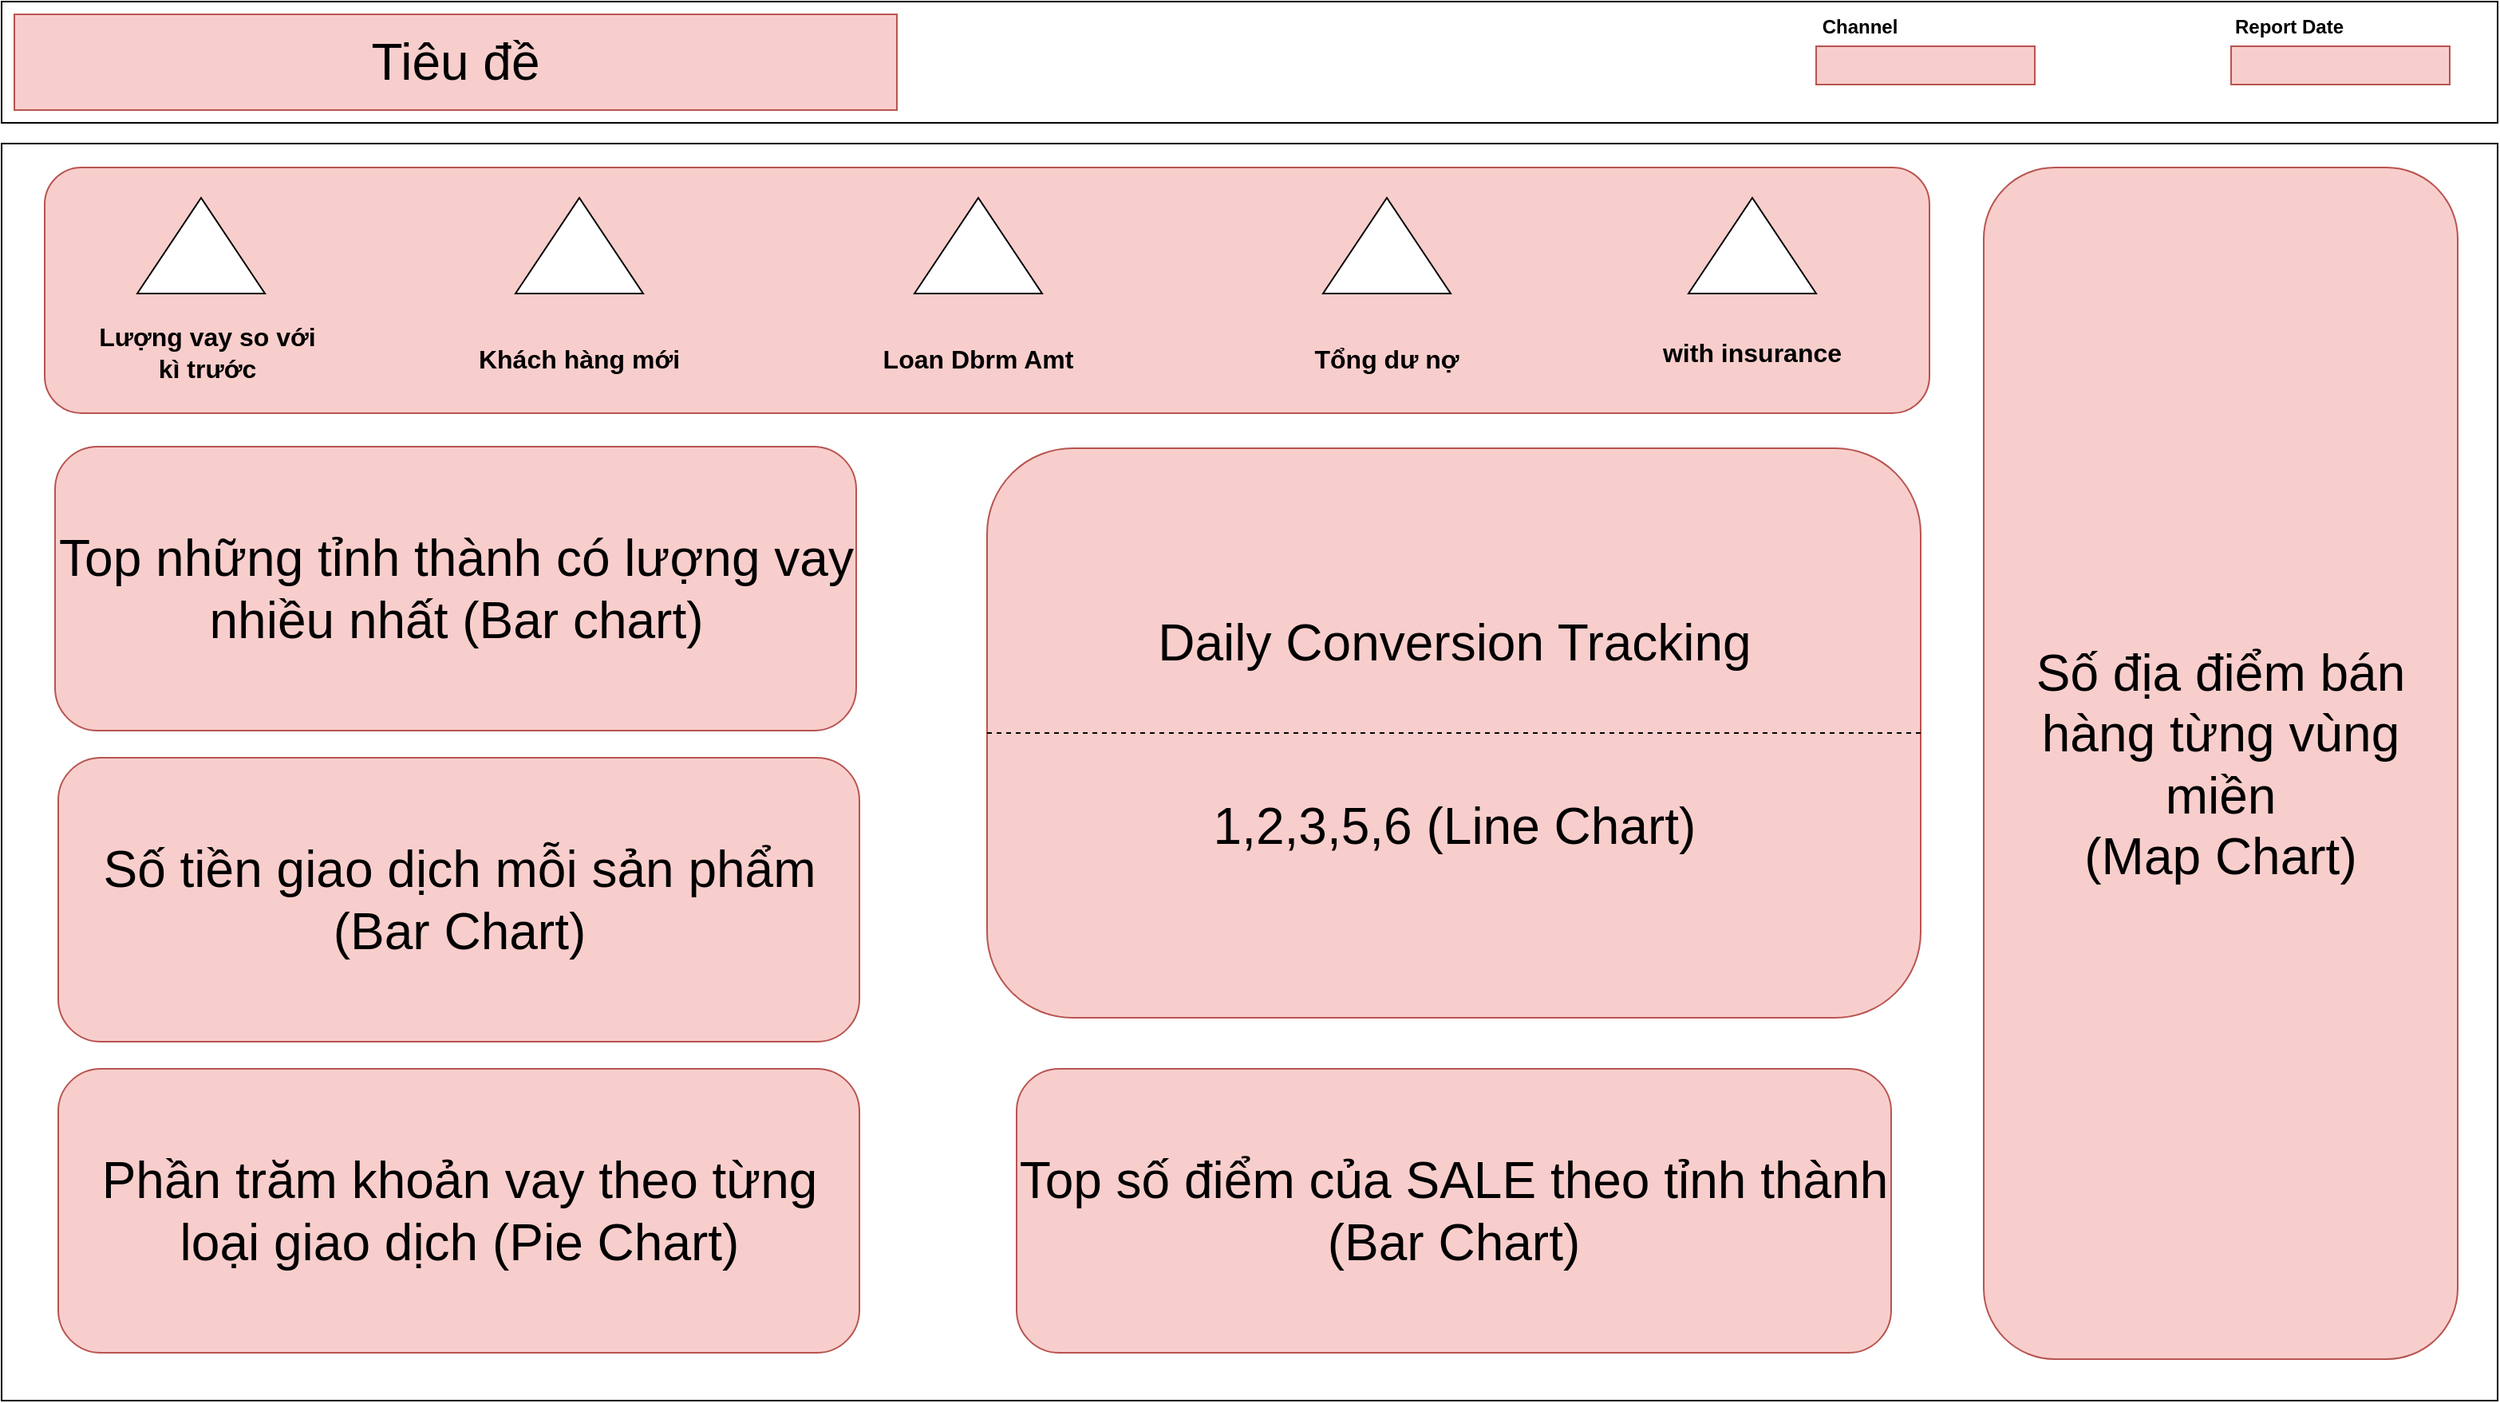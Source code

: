 <mxfile version="20.8.5" type="google"><diagram name="Trang-1" id="JIjVPc3Rhir6ctNZWYu4"><mxGraphModel grid="0" page="1" gridSize="12" guides="1" tooltips="1" connect="1" arrows="1" fold="1" pageScale="1" pageWidth="1600" pageHeight="900" math="0" shadow="0"><root><mxCell id="0"/><mxCell id="1" parent="0"/><mxCell id="0AE_Rjbqw5dert-glnao-1" value="" style="rounded=0;whiteSpace=wrap;html=1;" vertex="1" parent="1"><mxGeometry x="26" y="100" width="1564" height="788" as="geometry"/></mxCell><mxCell id="0AE_Rjbqw5dert-glnao-3" value="" style="rounded=0;whiteSpace=wrap;html=1;" vertex="1" parent="1"><mxGeometry x="26" y="11" width="1564" height="76" as="geometry"/></mxCell><mxCell id="0AE_Rjbqw5dert-glnao-5" value="" style="rounded=0;whiteSpace=wrap;html=1;fillColor=#f8cecc;strokeColor=#b85450;" vertex="1" parent="1"><mxGeometry x="1423" y="39" width="137" height="24" as="geometry"/></mxCell><mxCell id="0AE_Rjbqw5dert-glnao-6" value="&lt;b&gt;Report Date&lt;/b&gt;" style="text;html=1;strokeColor=none;fillColor=none;align=center;verticalAlign=middle;whiteSpace=wrap;rounded=0;" vertex="1" parent="1"><mxGeometry x="1410" y="11" width="99" height="31" as="geometry"/></mxCell><mxCell id="0AE_Rjbqw5dert-glnao-9" value="" style="rounded=0;whiteSpace=wrap;html=1;fillColor=#f8cecc;strokeColor=#b85450;" vertex="1" parent="1"><mxGeometry x="1163" y="39" width="137" height="24" as="geometry"/></mxCell><mxCell id="0AE_Rjbqw5dert-glnao-10" value="&lt;b&gt;Channel&lt;/b&gt;" style="text;html=1;strokeColor=none;fillColor=none;align=center;verticalAlign=middle;whiteSpace=wrap;rounded=0;" vertex="1" parent="1"><mxGeometry x="1141" y="11" width="99" height="31" as="geometry"/></mxCell><mxCell id="0AE_Rjbqw5dert-glnao-11" value="&lt;font style=&quot;font-size: 32px;&quot;&gt;Tiêu đề&lt;/font&gt;" style="rounded=0;whiteSpace=wrap;html=1;fillColor=#f8cecc;strokeColor=#b85450;" vertex="1" parent="1"><mxGeometry x="34" y="19" width="553" height="60" as="geometry"/></mxCell><mxCell id="0AE_Rjbqw5dert-glnao-14" value="Top những tỉnh thành có lượng vay nhiều nhất (Bar chart)" style="rounded=1;whiteSpace=wrap;html=1;fontSize=32;fillColor=#f8cecc;strokeColor=#b85450;" vertex="1" parent="1"><mxGeometry x="59.5" y="290" width="502" height="178" as="geometry"/></mxCell><mxCell id="0AE_Rjbqw5dert-glnao-17" value="Số tiền giao dịch mỗi sản phẩm (Bar Chart)" style="rounded=1;whiteSpace=wrap;html=1;fontSize=32;fillColor=#f8cecc;strokeColor=#b85450;" vertex="1" parent="1"><mxGeometry x="61.5" y="485" width="502" height="178" as="geometry"/></mxCell><mxCell id="0AE_Rjbqw5dert-glnao-18" value="Phần trăm khoản vay theo từng loại giao dịch (Pie Chart)" style="rounded=1;whiteSpace=wrap;html=1;fontSize=32;fillColor=#f8cecc;strokeColor=#b85450;" vertex="1" parent="1"><mxGeometry x="61.5" y="680" width="502" height="178" as="geometry"/></mxCell><mxCell id="0AE_Rjbqw5dert-glnao-19" value="Daily Conversion Tracking&lt;br&gt;&lt;br&gt;&lt;br&gt;1,2,3,5,6 (Line Chart)" style="rounded=1;whiteSpace=wrap;html=1;fontSize=32;fillColor=#f8cecc;strokeColor=#b85450;" vertex="1" parent="1"><mxGeometry x="643.5" y="291" width="585" height="357" as="geometry"/></mxCell><mxCell id="0AE_Rjbqw5dert-glnao-20" value="Số địa điểm bán hàng từng vùng miền&lt;br style=&quot;border-color: var(--border-color);&quot;&gt;(Map Chart)" style="rounded=1;whiteSpace=wrap;html=1;fontSize=32;fillColor=#f8cecc;strokeColor=#b85450;" vertex="1" parent="1"><mxGeometry x="1268" y="115" width="297" height="747" as="geometry"/></mxCell><mxCell id="0AE_Rjbqw5dert-glnao-23" value="Top số điểm của SALE theo tỉnh thành (Bar Chart)" style="rounded=1;whiteSpace=wrap;html=1;fontSize=32;fillColor=#f8cecc;strokeColor=#b85450;" vertex="1" parent="1"><mxGeometry x="662" y="680" width="548" height="178" as="geometry"/></mxCell><mxCell id="0AE_Rjbqw5dert-glnao-25" value="" style="endArrow=none;dashed=1;html=1;rounded=0;fontSize=32;entryX=0;entryY=0.5;entryDx=0;entryDy=0;exitX=1;exitY=0.5;exitDx=0;exitDy=0;" edge="1" parent="1" source="0AE_Rjbqw5dert-glnao-19" target="0AE_Rjbqw5dert-glnao-19"><mxGeometry width="50" height="50" relative="1" as="geometry"><mxPoint x="755" y="445" as="sourcePoint"/><mxPoint x="805" y="395" as="targetPoint"/></mxGeometry></mxCell><mxCell id="ddLpmlTYdkAwEGkm-XKU-2" value="" style="rounded=1;whiteSpace=wrap;html=1;fillColor=#f8cecc;strokeColor=#b85450;" vertex="1" parent="1"><mxGeometry x="53" y="115" width="1181" height="154" as="geometry"/></mxCell><mxCell id="ddLpmlTYdkAwEGkm-XKU-4" value="" style="triangle;whiteSpace=wrap;html=1;direction=north;" vertex="1" parent="1"><mxGeometry x="111" y="134" width="80" height="60" as="geometry"/></mxCell><mxCell id="ddLpmlTYdkAwEGkm-XKU-5" value="" style="triangle;whiteSpace=wrap;html=1;direction=north;" vertex="1" parent="1"><mxGeometry x="348" y="134" width="80" height="60" as="geometry"/></mxCell><mxCell id="ddLpmlTYdkAwEGkm-XKU-6" value="" style="triangle;whiteSpace=wrap;html=1;direction=north;" vertex="1" parent="1"><mxGeometry x="598" y="134" width="80" height="60" as="geometry"/></mxCell><mxCell id="ddLpmlTYdkAwEGkm-XKU-7" value="" style="triangle;whiteSpace=wrap;html=1;direction=north;" vertex="1" parent="1"><mxGeometry x="854" y="134" width="80" height="60" as="geometry"/></mxCell><mxCell id="ddLpmlTYdkAwEGkm-XKU-8" value="" style="triangle;whiteSpace=wrap;html=1;direction=north;" vertex="1" parent="1"><mxGeometry x="1083" y="134" width="80" height="60" as="geometry"/></mxCell><mxCell id="RYQZzGTrTTXuOOdyduIn-1" style="edgeStyle=orthogonalEdgeStyle;rounded=0;orthogonalLoop=1;jettySize=auto;html=1;exitX=0;exitY=0.5;exitDx=0;exitDy=0;" edge="1" parent="1" source="ddLpmlTYdkAwEGkm-XKU-7" target="ddLpmlTYdkAwEGkm-XKU-7"><mxGeometry relative="1" as="geometry"/></mxCell><mxCell id="RYQZzGTrTTXuOOdyduIn-2" value="&lt;b&gt;&lt;font style=&quot;font-size: 16px;&quot;&gt;Lượng vay so với kì trước&lt;/font&gt;&lt;/b&gt;" style="text;html=1;strokeColor=none;fillColor=none;align=center;verticalAlign=middle;whiteSpace=wrap;rounded=0;" vertex="1" parent="1"><mxGeometry x="78" y="206" width="154" height="49" as="geometry"/></mxCell><mxCell id="I5MCXoxbqVgr0_ID506J-1" value="&lt;span style=&quot;font-size: 16px;&quot;&gt;&lt;b&gt;Khách hàng mới&lt;/b&gt;&lt;/span&gt;" style="text;html=1;strokeColor=none;fillColor=none;align=center;verticalAlign=middle;whiteSpace=wrap;rounded=0;" vertex="1" parent="1"><mxGeometry x="311" y="210" width="154" height="49" as="geometry"/></mxCell><mxCell id="I5MCXoxbqVgr0_ID506J-2" value="&lt;span style=&quot;font-size: 16px;&quot;&gt;&lt;b&gt;Loan Dbrm Amt&lt;/b&gt;&lt;/span&gt;" style="text;html=1;strokeColor=none;fillColor=none;align=center;verticalAlign=middle;whiteSpace=wrap;rounded=0;" vertex="1" parent="1"><mxGeometry x="561" y="210" width="154" height="49" as="geometry"/></mxCell><mxCell id="I5MCXoxbqVgr0_ID506J-3" value="&lt;span style=&quot;font-size: 16px;&quot;&gt;&lt;b&gt;Tổng dư nợ&lt;/b&gt;&lt;/span&gt;" style="text;html=1;strokeColor=none;fillColor=none;align=center;verticalAlign=middle;whiteSpace=wrap;rounded=0;" vertex="1" parent="1"><mxGeometry x="817" y="210" width="154" height="49" as="geometry"/></mxCell><mxCell id="I5MCXoxbqVgr0_ID506J-4" value="&lt;span style=&quot;font-size: 16px;&quot;&gt;&lt;b&gt;with insurance&lt;/b&gt;&lt;/span&gt;" style="text;html=1;strokeColor=none;fillColor=none;align=center;verticalAlign=middle;whiteSpace=wrap;rounded=0;" vertex="1" parent="1"><mxGeometry x="1046" y="206" width="154" height="49" as="geometry"/></mxCell></root></mxGraphModel></diagram></mxfile>